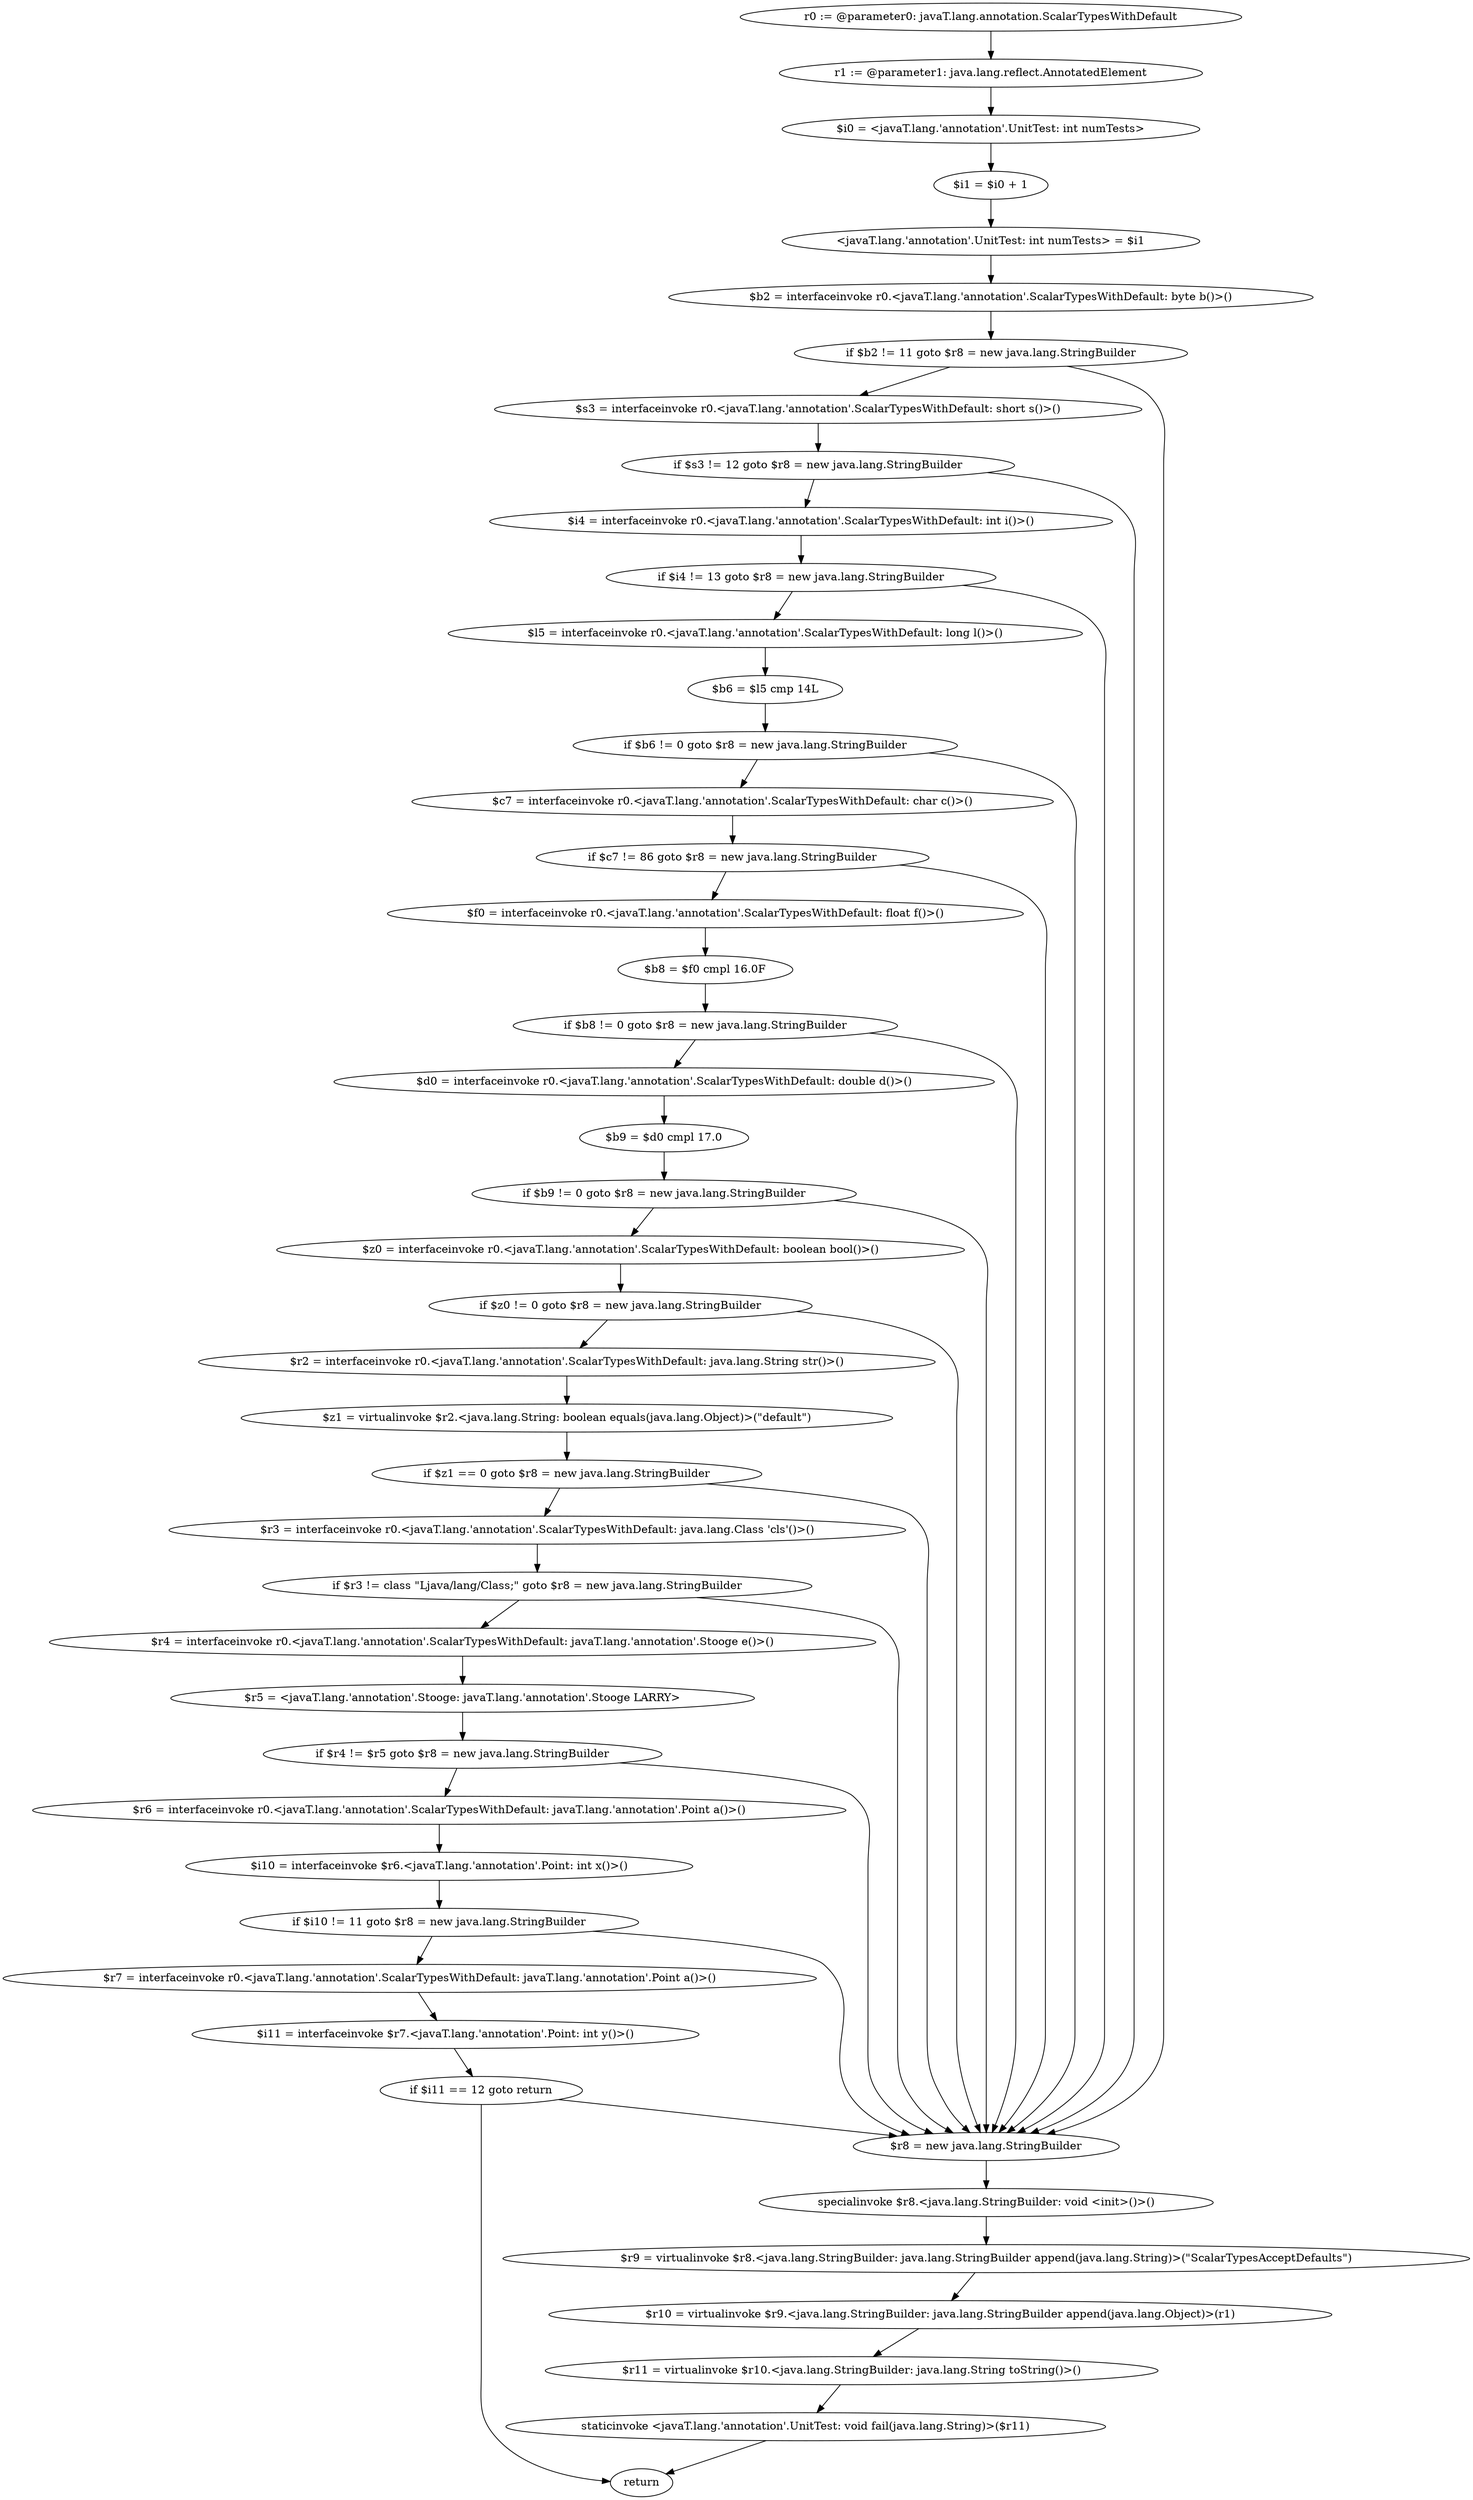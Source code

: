 digraph "unitGraph" {
    "r0 := @parameter0: javaT.lang.annotation.ScalarTypesWithDefault"
    "r1 := @parameter1: java.lang.reflect.AnnotatedElement"
    "$i0 = <javaT.lang.'annotation'.UnitTest: int numTests>"
    "$i1 = $i0 + 1"
    "<javaT.lang.'annotation'.UnitTest: int numTests> = $i1"
    "$b2 = interfaceinvoke r0.<javaT.lang.'annotation'.ScalarTypesWithDefault: byte b()>()"
    "if $b2 != 11 goto $r8 = new java.lang.StringBuilder"
    "$s3 = interfaceinvoke r0.<javaT.lang.'annotation'.ScalarTypesWithDefault: short s()>()"
    "if $s3 != 12 goto $r8 = new java.lang.StringBuilder"
    "$i4 = interfaceinvoke r0.<javaT.lang.'annotation'.ScalarTypesWithDefault: int i()>()"
    "if $i4 != 13 goto $r8 = new java.lang.StringBuilder"
    "$l5 = interfaceinvoke r0.<javaT.lang.'annotation'.ScalarTypesWithDefault: long l()>()"
    "$b6 = $l5 cmp 14L"
    "if $b6 != 0 goto $r8 = new java.lang.StringBuilder"
    "$c7 = interfaceinvoke r0.<javaT.lang.'annotation'.ScalarTypesWithDefault: char c()>()"
    "if $c7 != 86 goto $r8 = new java.lang.StringBuilder"
    "$f0 = interfaceinvoke r0.<javaT.lang.'annotation'.ScalarTypesWithDefault: float f()>()"
    "$b8 = $f0 cmpl 16.0F"
    "if $b8 != 0 goto $r8 = new java.lang.StringBuilder"
    "$d0 = interfaceinvoke r0.<javaT.lang.'annotation'.ScalarTypesWithDefault: double d()>()"
    "$b9 = $d0 cmpl 17.0"
    "if $b9 != 0 goto $r8 = new java.lang.StringBuilder"
    "$z0 = interfaceinvoke r0.<javaT.lang.'annotation'.ScalarTypesWithDefault: boolean bool()>()"
    "if $z0 != 0 goto $r8 = new java.lang.StringBuilder"
    "$r2 = interfaceinvoke r0.<javaT.lang.'annotation'.ScalarTypesWithDefault: java.lang.String str()>()"
    "$z1 = virtualinvoke $r2.<java.lang.String: boolean equals(java.lang.Object)>(\"default\")"
    "if $z1 == 0 goto $r8 = new java.lang.StringBuilder"
    "$r3 = interfaceinvoke r0.<javaT.lang.'annotation'.ScalarTypesWithDefault: java.lang.Class 'cls'()>()"
    "if $r3 != class \"Ljava/lang/Class;\" goto $r8 = new java.lang.StringBuilder"
    "$r4 = interfaceinvoke r0.<javaT.lang.'annotation'.ScalarTypesWithDefault: javaT.lang.'annotation'.Stooge e()>()"
    "$r5 = <javaT.lang.'annotation'.Stooge: javaT.lang.'annotation'.Stooge LARRY>"
    "if $r4 != $r5 goto $r8 = new java.lang.StringBuilder"
    "$r6 = interfaceinvoke r0.<javaT.lang.'annotation'.ScalarTypesWithDefault: javaT.lang.'annotation'.Point a()>()"
    "$i10 = interfaceinvoke $r6.<javaT.lang.'annotation'.Point: int x()>()"
    "if $i10 != 11 goto $r8 = new java.lang.StringBuilder"
    "$r7 = interfaceinvoke r0.<javaT.lang.'annotation'.ScalarTypesWithDefault: javaT.lang.'annotation'.Point a()>()"
    "$i11 = interfaceinvoke $r7.<javaT.lang.'annotation'.Point: int y()>()"
    "if $i11 == 12 goto return"
    "$r8 = new java.lang.StringBuilder"
    "specialinvoke $r8.<java.lang.StringBuilder: void <init>()>()"
    "$r9 = virtualinvoke $r8.<java.lang.StringBuilder: java.lang.StringBuilder append(java.lang.String)>(\"ScalarTypesAcceptDefaults\")"
    "$r10 = virtualinvoke $r9.<java.lang.StringBuilder: java.lang.StringBuilder append(java.lang.Object)>(r1)"
    "$r11 = virtualinvoke $r10.<java.lang.StringBuilder: java.lang.String toString()>()"
    "staticinvoke <javaT.lang.'annotation'.UnitTest: void fail(java.lang.String)>($r11)"
    "return"
    "r0 := @parameter0: javaT.lang.annotation.ScalarTypesWithDefault"->"r1 := @parameter1: java.lang.reflect.AnnotatedElement";
    "r1 := @parameter1: java.lang.reflect.AnnotatedElement"->"$i0 = <javaT.lang.'annotation'.UnitTest: int numTests>";
    "$i0 = <javaT.lang.'annotation'.UnitTest: int numTests>"->"$i1 = $i0 + 1";
    "$i1 = $i0 + 1"->"<javaT.lang.'annotation'.UnitTest: int numTests> = $i1";
    "<javaT.lang.'annotation'.UnitTest: int numTests> = $i1"->"$b2 = interfaceinvoke r0.<javaT.lang.'annotation'.ScalarTypesWithDefault: byte b()>()";
    "$b2 = interfaceinvoke r0.<javaT.lang.'annotation'.ScalarTypesWithDefault: byte b()>()"->"if $b2 != 11 goto $r8 = new java.lang.StringBuilder";
    "if $b2 != 11 goto $r8 = new java.lang.StringBuilder"->"$s3 = interfaceinvoke r0.<javaT.lang.'annotation'.ScalarTypesWithDefault: short s()>()";
    "if $b2 != 11 goto $r8 = new java.lang.StringBuilder"->"$r8 = new java.lang.StringBuilder";
    "$s3 = interfaceinvoke r0.<javaT.lang.'annotation'.ScalarTypesWithDefault: short s()>()"->"if $s3 != 12 goto $r8 = new java.lang.StringBuilder";
    "if $s3 != 12 goto $r8 = new java.lang.StringBuilder"->"$i4 = interfaceinvoke r0.<javaT.lang.'annotation'.ScalarTypesWithDefault: int i()>()";
    "if $s3 != 12 goto $r8 = new java.lang.StringBuilder"->"$r8 = new java.lang.StringBuilder";
    "$i4 = interfaceinvoke r0.<javaT.lang.'annotation'.ScalarTypesWithDefault: int i()>()"->"if $i4 != 13 goto $r8 = new java.lang.StringBuilder";
    "if $i4 != 13 goto $r8 = new java.lang.StringBuilder"->"$l5 = interfaceinvoke r0.<javaT.lang.'annotation'.ScalarTypesWithDefault: long l()>()";
    "if $i4 != 13 goto $r8 = new java.lang.StringBuilder"->"$r8 = new java.lang.StringBuilder";
    "$l5 = interfaceinvoke r0.<javaT.lang.'annotation'.ScalarTypesWithDefault: long l()>()"->"$b6 = $l5 cmp 14L";
    "$b6 = $l5 cmp 14L"->"if $b6 != 0 goto $r8 = new java.lang.StringBuilder";
    "if $b6 != 0 goto $r8 = new java.lang.StringBuilder"->"$c7 = interfaceinvoke r0.<javaT.lang.'annotation'.ScalarTypesWithDefault: char c()>()";
    "if $b6 != 0 goto $r8 = new java.lang.StringBuilder"->"$r8 = new java.lang.StringBuilder";
    "$c7 = interfaceinvoke r0.<javaT.lang.'annotation'.ScalarTypesWithDefault: char c()>()"->"if $c7 != 86 goto $r8 = new java.lang.StringBuilder";
    "if $c7 != 86 goto $r8 = new java.lang.StringBuilder"->"$f0 = interfaceinvoke r0.<javaT.lang.'annotation'.ScalarTypesWithDefault: float f()>()";
    "if $c7 != 86 goto $r8 = new java.lang.StringBuilder"->"$r8 = new java.lang.StringBuilder";
    "$f0 = interfaceinvoke r0.<javaT.lang.'annotation'.ScalarTypesWithDefault: float f()>()"->"$b8 = $f0 cmpl 16.0F";
    "$b8 = $f0 cmpl 16.0F"->"if $b8 != 0 goto $r8 = new java.lang.StringBuilder";
    "if $b8 != 0 goto $r8 = new java.lang.StringBuilder"->"$d0 = interfaceinvoke r0.<javaT.lang.'annotation'.ScalarTypesWithDefault: double d()>()";
    "if $b8 != 0 goto $r8 = new java.lang.StringBuilder"->"$r8 = new java.lang.StringBuilder";
    "$d0 = interfaceinvoke r0.<javaT.lang.'annotation'.ScalarTypesWithDefault: double d()>()"->"$b9 = $d0 cmpl 17.0";
    "$b9 = $d0 cmpl 17.0"->"if $b9 != 0 goto $r8 = new java.lang.StringBuilder";
    "if $b9 != 0 goto $r8 = new java.lang.StringBuilder"->"$z0 = interfaceinvoke r0.<javaT.lang.'annotation'.ScalarTypesWithDefault: boolean bool()>()";
    "if $b9 != 0 goto $r8 = new java.lang.StringBuilder"->"$r8 = new java.lang.StringBuilder";
    "$z0 = interfaceinvoke r0.<javaT.lang.'annotation'.ScalarTypesWithDefault: boolean bool()>()"->"if $z0 != 0 goto $r8 = new java.lang.StringBuilder";
    "if $z0 != 0 goto $r8 = new java.lang.StringBuilder"->"$r2 = interfaceinvoke r0.<javaT.lang.'annotation'.ScalarTypesWithDefault: java.lang.String str()>()";
    "if $z0 != 0 goto $r8 = new java.lang.StringBuilder"->"$r8 = new java.lang.StringBuilder";
    "$r2 = interfaceinvoke r0.<javaT.lang.'annotation'.ScalarTypesWithDefault: java.lang.String str()>()"->"$z1 = virtualinvoke $r2.<java.lang.String: boolean equals(java.lang.Object)>(\"default\")";
    "$z1 = virtualinvoke $r2.<java.lang.String: boolean equals(java.lang.Object)>(\"default\")"->"if $z1 == 0 goto $r8 = new java.lang.StringBuilder";
    "if $z1 == 0 goto $r8 = new java.lang.StringBuilder"->"$r3 = interfaceinvoke r0.<javaT.lang.'annotation'.ScalarTypesWithDefault: java.lang.Class 'cls'()>()";
    "if $z1 == 0 goto $r8 = new java.lang.StringBuilder"->"$r8 = new java.lang.StringBuilder";
    "$r3 = interfaceinvoke r0.<javaT.lang.'annotation'.ScalarTypesWithDefault: java.lang.Class 'cls'()>()"->"if $r3 != class \"Ljava/lang/Class;\" goto $r8 = new java.lang.StringBuilder";
    "if $r3 != class \"Ljava/lang/Class;\" goto $r8 = new java.lang.StringBuilder"->"$r4 = interfaceinvoke r0.<javaT.lang.'annotation'.ScalarTypesWithDefault: javaT.lang.'annotation'.Stooge e()>()";
    "if $r3 != class \"Ljava/lang/Class;\" goto $r8 = new java.lang.StringBuilder"->"$r8 = new java.lang.StringBuilder";
    "$r4 = interfaceinvoke r0.<javaT.lang.'annotation'.ScalarTypesWithDefault: javaT.lang.'annotation'.Stooge e()>()"->"$r5 = <javaT.lang.'annotation'.Stooge: javaT.lang.'annotation'.Stooge LARRY>";
    "$r5 = <javaT.lang.'annotation'.Stooge: javaT.lang.'annotation'.Stooge LARRY>"->"if $r4 != $r5 goto $r8 = new java.lang.StringBuilder";
    "if $r4 != $r5 goto $r8 = new java.lang.StringBuilder"->"$r6 = interfaceinvoke r0.<javaT.lang.'annotation'.ScalarTypesWithDefault: javaT.lang.'annotation'.Point a()>()";
    "if $r4 != $r5 goto $r8 = new java.lang.StringBuilder"->"$r8 = new java.lang.StringBuilder";
    "$r6 = interfaceinvoke r0.<javaT.lang.'annotation'.ScalarTypesWithDefault: javaT.lang.'annotation'.Point a()>()"->"$i10 = interfaceinvoke $r6.<javaT.lang.'annotation'.Point: int x()>()";
    "$i10 = interfaceinvoke $r6.<javaT.lang.'annotation'.Point: int x()>()"->"if $i10 != 11 goto $r8 = new java.lang.StringBuilder";
    "if $i10 != 11 goto $r8 = new java.lang.StringBuilder"->"$r7 = interfaceinvoke r0.<javaT.lang.'annotation'.ScalarTypesWithDefault: javaT.lang.'annotation'.Point a()>()";
    "if $i10 != 11 goto $r8 = new java.lang.StringBuilder"->"$r8 = new java.lang.StringBuilder";
    "$r7 = interfaceinvoke r0.<javaT.lang.'annotation'.ScalarTypesWithDefault: javaT.lang.'annotation'.Point a()>()"->"$i11 = interfaceinvoke $r7.<javaT.lang.'annotation'.Point: int y()>()";
    "$i11 = interfaceinvoke $r7.<javaT.lang.'annotation'.Point: int y()>()"->"if $i11 == 12 goto return";
    "if $i11 == 12 goto return"->"$r8 = new java.lang.StringBuilder";
    "if $i11 == 12 goto return"->"return";
    "$r8 = new java.lang.StringBuilder"->"specialinvoke $r8.<java.lang.StringBuilder: void <init>()>()";
    "specialinvoke $r8.<java.lang.StringBuilder: void <init>()>()"->"$r9 = virtualinvoke $r8.<java.lang.StringBuilder: java.lang.StringBuilder append(java.lang.String)>(\"ScalarTypesAcceptDefaults\")";
    "$r9 = virtualinvoke $r8.<java.lang.StringBuilder: java.lang.StringBuilder append(java.lang.String)>(\"ScalarTypesAcceptDefaults\")"->"$r10 = virtualinvoke $r9.<java.lang.StringBuilder: java.lang.StringBuilder append(java.lang.Object)>(r1)";
    "$r10 = virtualinvoke $r9.<java.lang.StringBuilder: java.lang.StringBuilder append(java.lang.Object)>(r1)"->"$r11 = virtualinvoke $r10.<java.lang.StringBuilder: java.lang.String toString()>()";
    "$r11 = virtualinvoke $r10.<java.lang.StringBuilder: java.lang.String toString()>()"->"staticinvoke <javaT.lang.'annotation'.UnitTest: void fail(java.lang.String)>($r11)";
    "staticinvoke <javaT.lang.'annotation'.UnitTest: void fail(java.lang.String)>($r11)"->"return";
}
